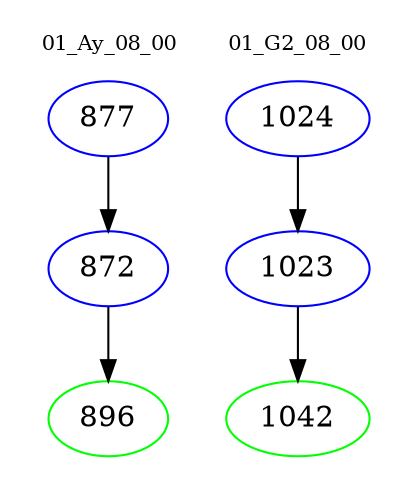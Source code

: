 digraph{
subgraph cluster_0 {
color = white
label = "01_Ay_08_00";
fontsize=10;
T0_877 [label="877", color="blue"]
T0_877 -> T0_872 [color="black"]
T0_872 [label="872", color="blue"]
T0_872 -> T0_896 [color="black"]
T0_896 [label="896", color="green"]
}
subgraph cluster_1 {
color = white
label = "01_G2_08_00";
fontsize=10;
T1_1024 [label="1024", color="blue"]
T1_1024 -> T1_1023 [color="black"]
T1_1023 [label="1023", color="blue"]
T1_1023 -> T1_1042 [color="black"]
T1_1042 [label="1042", color="green"]
}
}
